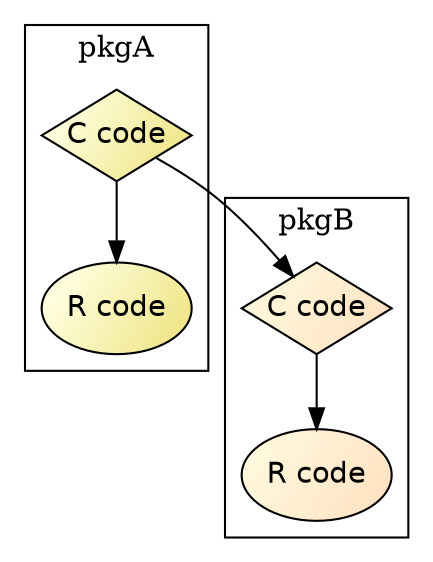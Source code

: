digraph D {
  compound=true;

  node [shape = ellipse,
      style = filled,
      fixedsize=true,
      width=1,
      height=0.618,
      fontsize=14,
      fillcolor = "lightyellow:khaki",
      gradientangle=315,
      fontname="Helvetica"]
  ar [label = "R code"];
  ac [label = "C code", shape = "diamond"];
  br [label = "R code", fillcolor = "cornsilk:bisque"];
  bc [label = "C code", shape = "diamond", fillcolor = "cornsilk:bisque"];

  edge [color = black,
       arrowname = vee,
       fontname="Helvetica",
       fontsize=10]

  /* to be visually separated, subgraphs must be prefixed with cluster_ */
  /* and only the DOT and FDP layout seam to support subgraphs */
  subgraph cluster_pkgA {
    label = "pkgA";
    ac -> ar;
  }
  subgraph cluster_pkgB {
    label = "pkgB";
    bc -> br;
  }

  ac -> bc;
}
